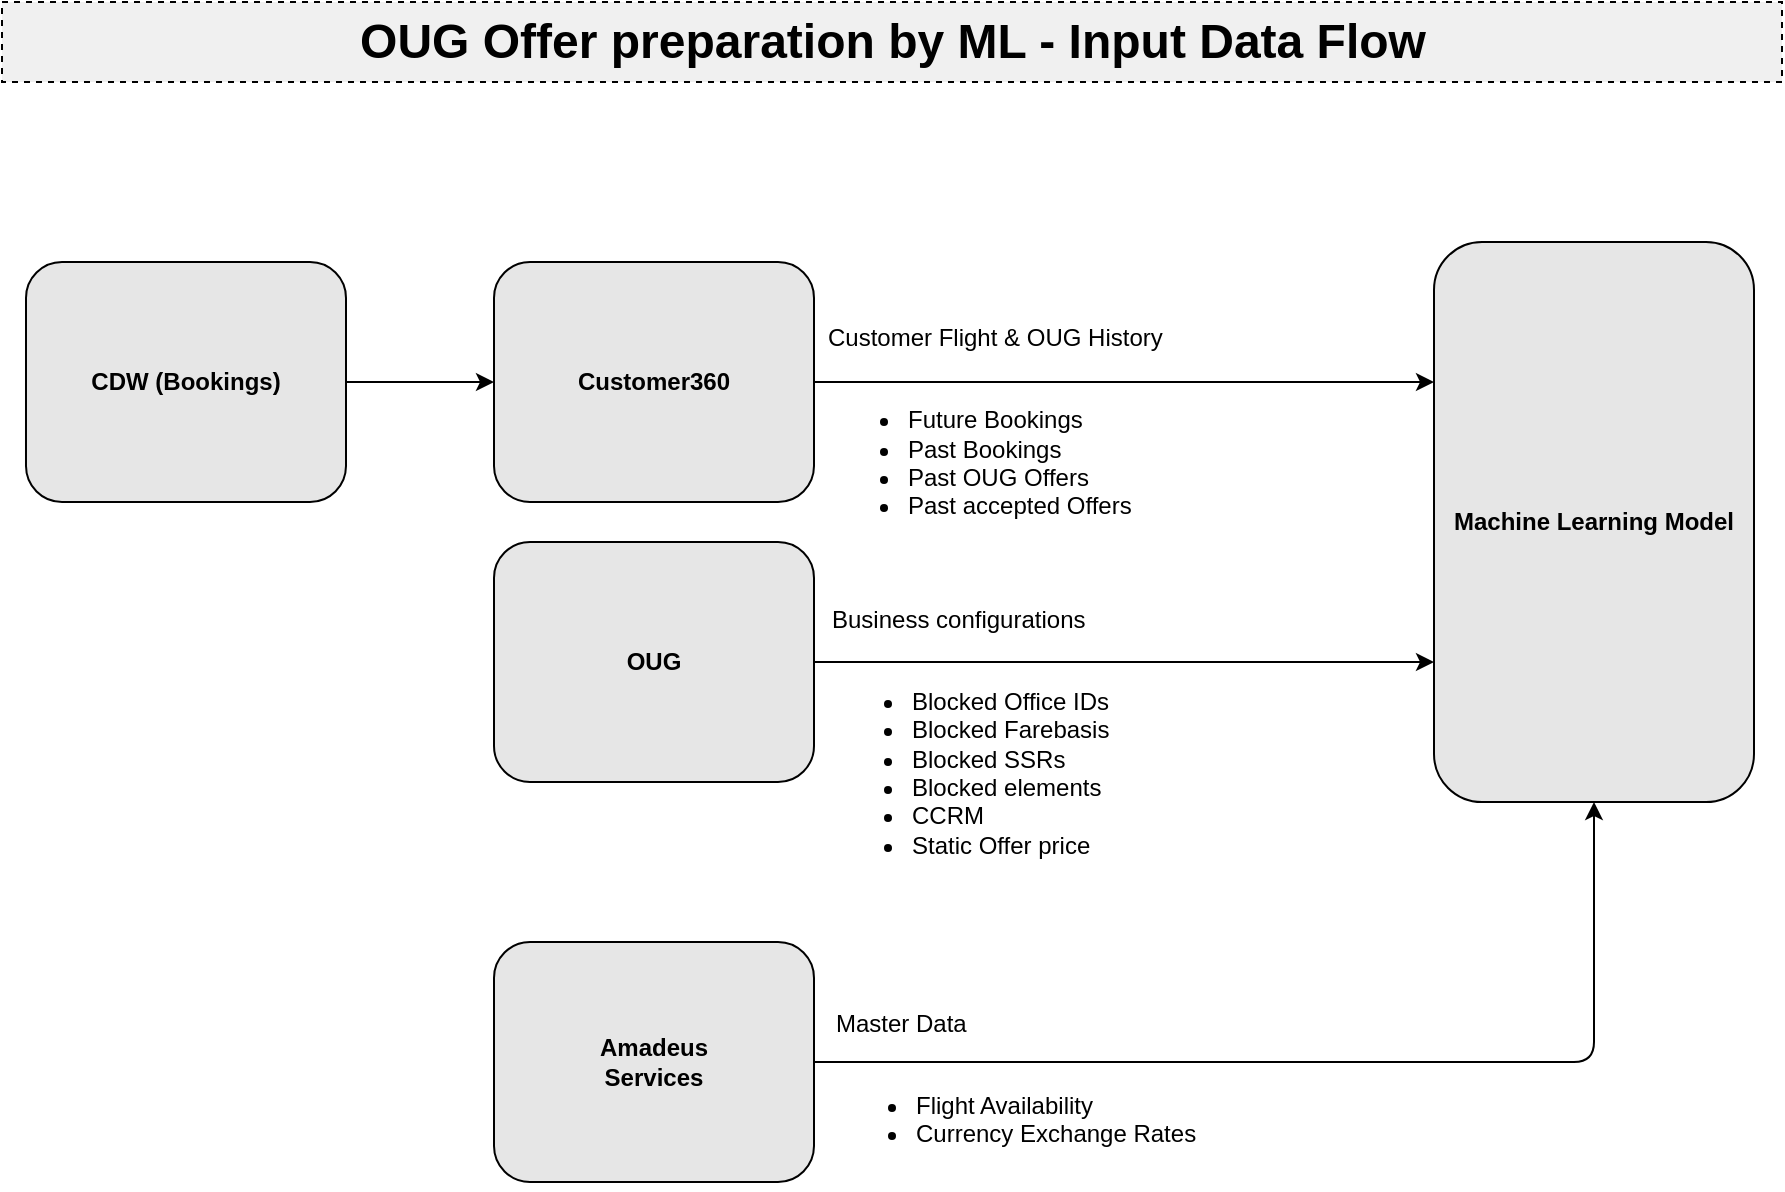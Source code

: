 <mxfile version="15.7.4" type="github"><diagram id="f7LcHjfXKUEGqq4VNWqQ" name="Page-1"><mxGraphModel dx="1422" dy="762" grid="0" gridSize="10" guides="1" tooltips="1" connect="1" arrows="1" fold="1" page="1" pageScale="1" pageWidth="3300" pageHeight="4681" background="none" math="0" shadow="0"><root><mxCell id="0"/><mxCell id="1" parent="0"/><mxCell id="bLtZNJV1i11v_MDhszcP-1" value="OUG Offer preparation by ML - Input Data Flow" style="text;strokeColor=default;fillColor=#F0F0F0;html=1;fontSize=24;fontStyle=1;verticalAlign=middle;align=center;dashed=1;" vertex="1" parent="1"><mxGeometry x="420" y="480" width="890" height="40" as="geometry"/></mxCell><mxCell id="bLtZNJV1i11v_MDhszcP-10" style="edgeStyle=orthogonalEdgeStyle;rounded=1;orthogonalLoop=1;jettySize=auto;html=1;entryX=0;entryY=0.25;entryDx=0;entryDy=0;" edge="1" parent="1" source="bLtZNJV1i11v_MDhszcP-3" target="bLtZNJV1i11v_MDhszcP-7"><mxGeometry relative="1" as="geometry"/></mxCell><mxCell id="bLtZNJV1i11v_MDhszcP-3" value="&lt;b&gt;Customer360&lt;/b&gt;" style="rounded=1;whiteSpace=wrap;html=1;strokeColor=default;fillColor=#E6E6E6;" vertex="1" parent="1"><mxGeometry x="666" y="610" width="160" height="120" as="geometry"/></mxCell><mxCell id="bLtZNJV1i11v_MDhszcP-9" style="edgeStyle=orthogonalEdgeStyle;rounded=1;orthogonalLoop=1;jettySize=auto;html=1;entryX=0;entryY=0.75;entryDx=0;entryDy=0;strokeWidth=1;arcSize=20;fillColor=none;" edge="1" parent="1" source="bLtZNJV1i11v_MDhszcP-4" target="bLtZNJV1i11v_MDhszcP-7"><mxGeometry relative="1" as="geometry"><Array as="points"><mxPoint x="986" y="810"/><mxPoint x="986" y="810"/></Array></mxGeometry></mxCell><mxCell id="bLtZNJV1i11v_MDhszcP-4" value="&lt;b&gt;OUG&lt;/b&gt;" style="rounded=1;whiteSpace=wrap;html=1;strokeColor=default;fillColor=#E6E6E6;" vertex="1" parent="1"><mxGeometry x="666" y="750" width="160" height="120" as="geometry"/></mxCell><mxCell id="bLtZNJV1i11v_MDhszcP-5" value="&lt;div&gt;Customer Flight &amp;amp; OUG History&lt;/div&gt;&lt;div&gt;&lt;br&gt;&lt;/div&gt;&lt;ul&gt;&lt;li&gt;Future Bookings&lt;/li&gt;&lt;li&gt;Past Bookings&lt;/li&gt;&lt;li&gt;Past OUG Offers&lt;/li&gt;&lt;li&gt;Past accepted Offers&lt;/li&gt;&lt;/ul&gt;" style="text;html=1;strokeColor=none;fillColor=none;align=left;verticalAlign=middle;whiteSpace=wrap;rounded=0;dashed=1;" vertex="1" parent="1"><mxGeometry x="831" y="638" width="230" height="116" as="geometry"/></mxCell><mxCell id="bLtZNJV1i11v_MDhszcP-6" value="&lt;span&gt;Business configurations&lt;br&gt;&lt;br&gt;&lt;/span&gt;&lt;ul&gt;&lt;li&gt;Blocked Office IDs&lt;/li&gt;&lt;li&gt;Blocked Farebasis&lt;/li&gt;&lt;li&gt;Blocked SSRs&lt;/li&gt;&lt;li&gt;Blocked elements&lt;/li&gt;&lt;li&gt;CCRM&lt;/li&gt;&lt;li&gt;Static Offer price&lt;/li&gt;&lt;/ul&gt;" style="text;html=1;strokeColor=none;fillColor=none;align=left;verticalAlign=middle;whiteSpace=wrap;rounded=0;dashed=1;" vertex="1" parent="1"><mxGeometry x="833" y="776" width="230" height="150" as="geometry"/></mxCell><mxCell id="bLtZNJV1i11v_MDhszcP-7" value="&lt;b&gt;Machine Learning Model&lt;/b&gt;" style="rounded=1;whiteSpace=wrap;html=1;strokeColor=default;fillColor=#E6E6E6;" vertex="1" parent="1"><mxGeometry x="1136" y="600" width="160" height="280" as="geometry"/></mxCell><mxCell id="bLtZNJV1i11v_MDhszcP-12" style="edgeStyle=orthogonalEdgeStyle;rounded=1;orthogonalLoop=1;jettySize=auto;html=1;strokeWidth=1;entryX=0.5;entryY=1;entryDx=0;entryDy=0;startArrow=none;startFill=0;" edge="1" parent="1" source="bLtZNJV1i11v_MDhszcP-11" target="bLtZNJV1i11v_MDhszcP-7"><mxGeometry relative="1" as="geometry"><mxPoint x="1231" y="1005" as="targetPoint"/></mxGeometry></mxCell><mxCell id="bLtZNJV1i11v_MDhszcP-11" value="&lt;b&gt;Amadeus&lt;br&gt;Services&lt;br&gt;&lt;/b&gt;" style="rounded=1;whiteSpace=wrap;html=1;strokeColor=default;fillColor=#E6E6E6;" vertex="1" parent="1"><mxGeometry x="666" y="950" width="160" height="120" as="geometry"/></mxCell><mxCell id="bLtZNJV1i11v_MDhszcP-13" value="&lt;span&gt;Master Data&lt;br&gt;&lt;br&gt;&lt;/span&gt;&lt;ul&gt;&lt;li&gt;Flight Availability&lt;/li&gt;&lt;li&gt;Currency Exchange Rates&lt;/li&gt;&lt;/ul&gt;" style="text;html=1;strokeColor=none;fillColor=none;align=left;verticalAlign=middle;whiteSpace=wrap;rounded=0;dashed=1;" vertex="1" parent="1"><mxGeometry x="835" y="974" width="230" height="100" as="geometry"/></mxCell><mxCell id="bLtZNJV1i11v_MDhszcP-18" style="edgeStyle=orthogonalEdgeStyle;rounded=1;orthogonalLoop=1;jettySize=auto;html=1;startArrow=none;startFill=0;strokeWidth=1;fillColor=none;" edge="1" parent="1" source="bLtZNJV1i11v_MDhszcP-17" target="bLtZNJV1i11v_MDhszcP-3"><mxGeometry relative="1" as="geometry"/></mxCell><mxCell id="bLtZNJV1i11v_MDhszcP-17" value="&lt;b&gt;CDW (Bookings)&lt;/b&gt;" style="rounded=1;whiteSpace=wrap;html=1;strokeColor=default;fillColor=#E6E6E6;" vertex="1" parent="1"><mxGeometry x="432" y="610" width="160" height="120" as="geometry"/></mxCell></root></mxGraphModel></diagram></mxfile>